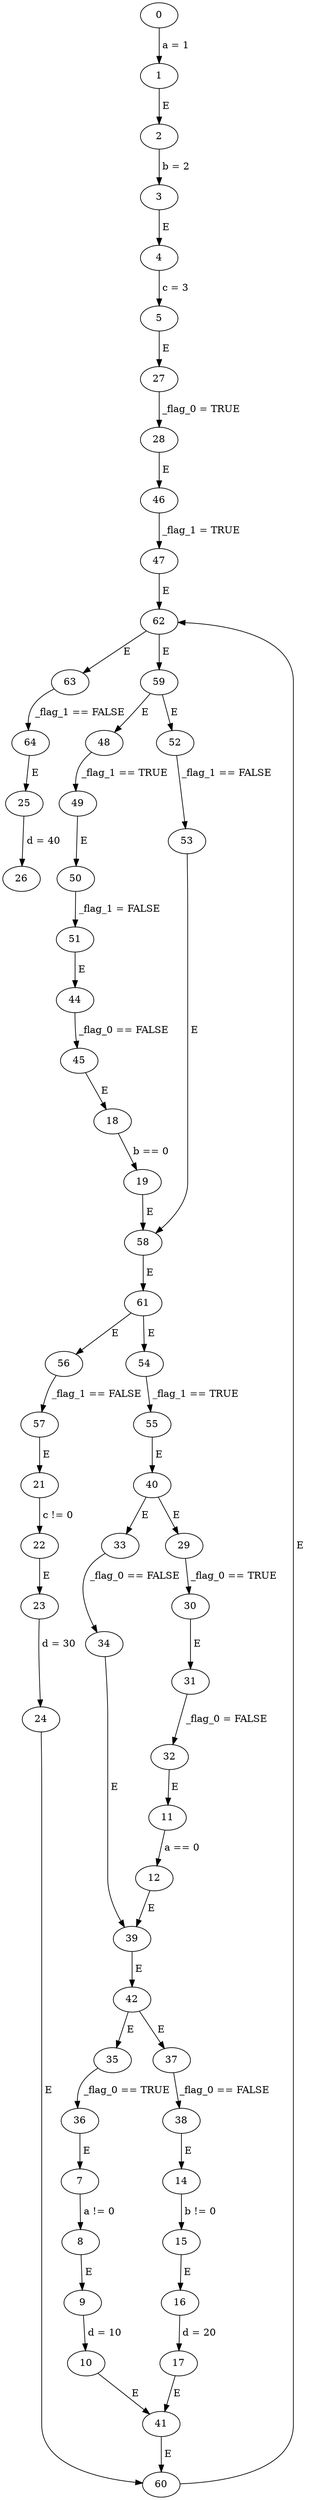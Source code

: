 // seqwhile
digraph {
	63 -> 64 [label=" _flag_1 == FALSE "]
	23 -> 24 [label=" d = 30 "]
	59 -> 48 [label=" E "]
	22 -> 23 [label=" E "]
	14 -> 15 [label=" b != 0 "]
	25 -> 26 [label=" d = 40 "]
	19 -> 58 [label=" E "]
	12 -> 39 [label=" E "]
	32 -> 11 [label=" E "]
	62 -> 59 [label=" E "]
	56 -> 57 [label=" _flag_1 == FALSE "]
	27 -> 28 [label=" _flag_0 = TRUE "]
	41 -> 60 [label=" E "]
	5 -> 27 [label=" E "]
	44 -> 45 [label=" _flag_0 == FALSE "]
	64 -> 25 [label=" E "]
	33 -> 34 [label=" _flag_0 == FALSE "]
	29 -> 30 [label=" _flag_0 == TRUE "]
	59 -> 52 [label=" E "]
	52 -> 53 [label=" _flag_1 == FALSE "]
	3 -> 4 [label=" E "]
	10 -> 41 [label=" E "]
	24 -> 60 [label=" E "]
	39 -> 42 [label=" E "]
	31 -> 32 [label=" _flag_0 = FALSE "]
	17 -> 41 [label=" E "]
	51 -> 44 [label=" E "]
	42 -> 35 [label=" E "]
	36 -> 7 [label=" E "]
	40 -> 33 [label=" E "]
	57 -> 21 [label=" E "]
	46 -> 47 [label=" _flag_1 = TRUE "]
	18 -> 19 [label=" b == 0 "]
	58 -> 61 [label=" E "]
	34 -> 39 [label=" E "]
	42 -> 37 [label=" E "]
	4 -> 5 [label=" c = 3 "]
	28 -> 46 [label=" E "]
	49 -> 50 [label=" E "]
	8 -> 9 [label=" E "]
	38 -> 14 [label=" E "]
	40 -> 29 [label=" E "]
	9 -> 10 [label=" d = 10 "]
	50 -> 51 [label=" _flag_1 = FALSE "]
	1 -> 2 [label=" E "]
	15 -> 16 [label=" E "]
	48 -> 49 [label=" _flag_1 == TRUE "]
	60 -> 62 [label=" E "]
	16 -> 17 [label=" d = 20 "]
	61 -> 54 [label=" E "]
	2 -> 3 [label=" b = 2 "]
	35 -> 36 [label=" _flag_0 == TRUE "]
	11 -> 12 [label=" a == 0 "]
	7 -> 8 [label=" a != 0 "]
	0 -> 1 [label=" a = 1 "]
	37 -> 38 [label=" _flag_0 == FALSE "]
	45 -> 18 [label=" E "]
	54 -> 55 [label=" _flag_1 == TRUE "]
	61 -> 56 [label=" E "]
	47 -> 62 [label=" E "]
	30 -> 31 [label=" E "]
	21 -> 22 [label=" c != 0 "]
	55 -> 40 [label=" E "]
	53 -> 58 [label=" E "]
	62 -> 63 [label=" E "]
}
